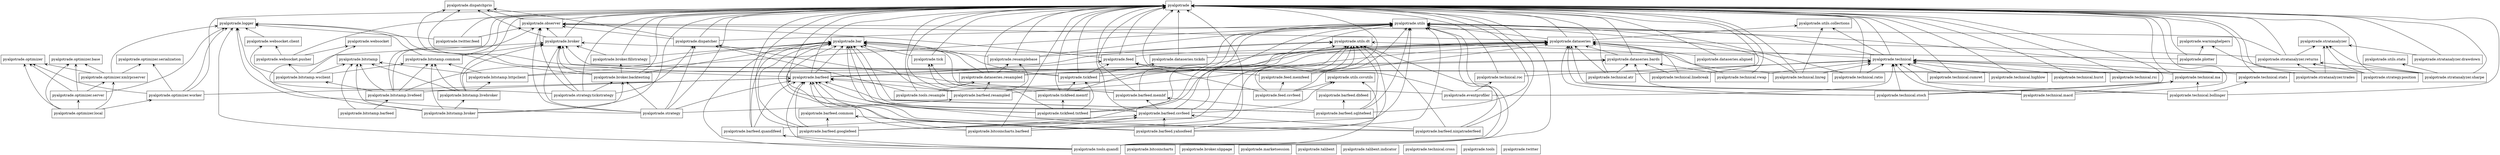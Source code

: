 digraph "packages" {
charset="utf-8"
rankdir=BT
"0" [label="pyalgotrade", shape="box"];
"1" [label="pyalgotrade.bar", shape="box"];
"2" [label="pyalgotrade.barfeed", shape="box"];
"3" [label="pyalgotrade.barfeed.common", shape="box"];
"4" [label="pyalgotrade.barfeed.csvfeed", shape="box"];
"5" [label="pyalgotrade.barfeed.dbfeed", shape="box"];
"6" [label="pyalgotrade.barfeed.googlefeed", shape="box"];
"7" [label="pyalgotrade.barfeed.membf", shape="box"];
"8" [label="pyalgotrade.barfeed.ninjatraderfeed", shape="box"];
"9" [label="pyalgotrade.barfeed.quandlfeed", shape="box"];
"10" [label="pyalgotrade.barfeed.resampled", shape="box"];
"11" [label="pyalgotrade.barfeed.sqlitefeed", shape="box"];
"12" [label="pyalgotrade.barfeed.yahoofeed", shape="box"];
"13" [label="pyalgotrade.bitcoincharts", shape="box"];
"14" [label="pyalgotrade.bitcoincharts.barfeed", shape="box"];
"15" [label="pyalgotrade.bitstamp", shape="box"];
"16" [label="pyalgotrade.bitstamp.barfeed", shape="box"];
"17" [label="pyalgotrade.bitstamp.broker", shape="box"];
"18" [label="pyalgotrade.bitstamp.common", shape="box"];
"19" [label="pyalgotrade.bitstamp.httpclient", shape="box"];
"20" [label="pyalgotrade.bitstamp.livebroker", shape="box"];
"21" [label="pyalgotrade.bitstamp.livefeed", shape="box"];
"22" [label="pyalgotrade.bitstamp.wsclient", shape="box"];
"23" [label="pyalgotrade.broker", shape="box"];
"24" [label="pyalgotrade.broker.backtesting", shape="box"];
"25" [label="pyalgotrade.broker.fillstrategy", shape="box"];
"26" [label="pyalgotrade.broker.slippage", shape="box"];
"27" [label="pyalgotrade.dataseries", shape="box"];
"28" [label="pyalgotrade.dataseries.aligned", shape="box"];
"29" [label="pyalgotrade.dataseries.bards", shape="box"];
"30" [label="pyalgotrade.dataseries.resampled", shape="box"];
"31" [label="pyalgotrade.dataseries.tickds", shape="box"];
"32" [label="pyalgotrade.dispatcher", shape="box"];
"33" [label="pyalgotrade.dispatchprio", shape="box"];
"34" [label="pyalgotrade.eventprofiler", shape="box"];
"35" [label="pyalgotrade.feed", shape="box"];
"36" [label="pyalgotrade.feed.csvfeed", shape="box"];
"37" [label="pyalgotrade.feed.memfeed", shape="box"];
"38" [label="pyalgotrade.logger", shape="box"];
"39" [label="pyalgotrade.marketsession", shape="box"];
"40" [label="pyalgotrade.observer", shape="box"];
"41" [label="pyalgotrade.optimizer", shape="box"];
"42" [label="pyalgotrade.optimizer.base", shape="box"];
"43" [label="pyalgotrade.optimizer.local", shape="box"];
"44" [label="pyalgotrade.optimizer.serialization", shape="box"];
"45" [label="pyalgotrade.optimizer.server", shape="box"];
"46" [label="pyalgotrade.optimizer.worker", shape="box"];
"47" [label="pyalgotrade.optimizer.xmlrpcserver", shape="box"];
"48" [label="pyalgotrade.plotter", shape="box"];
"49" [label="pyalgotrade.resamplebase", shape="box"];
"50" [label="pyalgotrade.stratanalyzer", shape="box"];
"51" [label="pyalgotrade.stratanalyzer.drawdown", shape="box"];
"52" [label="pyalgotrade.stratanalyzer.returns", shape="box"];
"53" [label="pyalgotrade.stratanalyzer.sharpe", shape="box"];
"54" [label="pyalgotrade.stratanalyzer.trades", shape="box"];
"55" [label="pyalgotrade.strategy", shape="box"];
"56" [label="pyalgotrade.strategy.position", shape="box"];
"57" [label="pyalgotrade.strategy.tickstrategy", shape="box"];
"58" [label="pyalgotrade.talibext", shape="box"];
"59" [label="pyalgotrade.talibext.indicator", shape="box"];
"60" [label="pyalgotrade.technical", shape="box"];
"61" [label="pyalgotrade.technical.atr", shape="box"];
"62" [label="pyalgotrade.technical.bollinger", shape="box"];
"63" [label="pyalgotrade.technical.cross", shape="box"];
"64" [label="pyalgotrade.technical.cumret", shape="box"];
"65" [label="pyalgotrade.technical.highlow", shape="box"];
"66" [label="pyalgotrade.technical.hurst", shape="box"];
"67" [label="pyalgotrade.technical.linebreak", shape="box"];
"68" [label="pyalgotrade.technical.linreg", shape="box"];
"69" [label="pyalgotrade.technical.ma", shape="box"];
"70" [label="pyalgotrade.technical.macd", shape="box"];
"71" [label="pyalgotrade.technical.ratio", shape="box"];
"72" [label="pyalgotrade.technical.roc", shape="box"];
"73" [label="pyalgotrade.technical.rsi", shape="box"];
"74" [label="pyalgotrade.technical.stats", shape="box"];
"75" [label="pyalgotrade.technical.stoch", shape="box"];
"76" [label="pyalgotrade.technical.vwap", shape="box"];
"77" [label="pyalgotrade.tick", shape="box"];
"78" [label="pyalgotrade.tickfeed", shape="box"];
"79" [label="pyalgotrade.tickfeed.memtf", shape="box"];
"80" [label="pyalgotrade.tickfeed.txtfeed", shape="box"];
"81" [label="pyalgotrade.tools", shape="box"];
"82" [label="pyalgotrade.tools.quandl", shape="box"];
"83" [label="pyalgotrade.tools.resample", shape="box"];
"84" [label="pyalgotrade.twitter", shape="box"];
"85" [label="pyalgotrade.twitter.feed", shape="box"];
"86" [label="pyalgotrade.utils", shape="box"];
"87" [label="pyalgotrade.utils.collections", shape="box"];
"88" [label="pyalgotrade.utils.csvutils", shape="box"];
"89" [label="pyalgotrade.utils.dt", shape="box"];
"90" [label="pyalgotrade.utils.stats", shape="box"];
"91" [label="pyalgotrade.warninghelpers", shape="box"];
"92" [label="pyalgotrade.websocket", shape="box"];
"93" [label="pyalgotrade.websocket.client", shape="box"];
"94" [label="pyalgotrade.websocket.pusher", shape="box"];
"2" -> "0" [arrowhead="open", arrowtail="none"];
"2" -> "1" [arrowhead="open", arrowtail="none"];
"2" -> "27" [arrowhead="open", arrowtail="none"];
"2" -> "29" [arrowhead="open", arrowtail="none"];
"2" -> "33" [arrowhead="open", arrowtail="none"];
"2" -> "35" [arrowhead="open", arrowtail="none"];
"4" -> "0" [arrowhead="open", arrowtail="none"];
"4" -> "1" [arrowhead="open", arrowtail="none"];
"4" -> "2" [arrowhead="open", arrowtail="none"];
"4" -> "7" [arrowhead="open", arrowtail="none"];
"4" -> "86" [arrowhead="open", arrowtail="none"];
"4" -> "88" [arrowhead="open", arrowtail="none"];
"4" -> "89" [arrowhead="open", arrowtail="none"];
"6" -> "0" [arrowhead="open", arrowtail="none"];
"6" -> "1" [arrowhead="open", arrowtail="none"];
"6" -> "2" [arrowhead="open", arrowtail="none"];
"6" -> "3" [arrowhead="open", arrowtail="none"];
"6" -> "4" [arrowhead="open", arrowtail="none"];
"6" -> "86" [arrowhead="open", arrowtail="none"];
"6" -> "89" [arrowhead="open", arrowtail="none"];
"7" -> "0" [arrowhead="open", arrowtail="none"];
"7" -> "1" [arrowhead="open", arrowtail="none"];
"7" -> "2" [arrowhead="open", arrowtail="none"];
"7" -> "86" [arrowhead="open", arrowtail="none"];
"8" -> "0" [arrowhead="open", arrowtail="none"];
"8" -> "1" [arrowhead="open", arrowtail="none"];
"8" -> "2" [arrowhead="open", arrowtail="none"];
"8" -> "4" [arrowhead="open", arrowtail="none"];
"8" -> "86" [arrowhead="open", arrowtail="none"];
"8" -> "89" [arrowhead="open", arrowtail="none"];
"9" -> "0" [arrowhead="open", arrowtail="none"];
"9" -> "1" [arrowhead="open", arrowtail="none"];
"9" -> "2" [arrowhead="open", arrowtail="none"];
"9" -> "4" [arrowhead="open", arrowtail="none"];
"10" -> "0" [arrowhead="open", arrowtail="none"];
"10" -> "1" [arrowhead="open", arrowtail="none"];
"10" -> "2" [arrowhead="open", arrowtail="none"];
"10" -> "27" [arrowhead="open", arrowtail="none"];
"10" -> "30" [arrowhead="open", arrowtail="none"];
"10" -> "49" [arrowhead="open", arrowtail="none"];
"11" -> "0" [arrowhead="open", arrowtail="none"];
"11" -> "1" [arrowhead="open", arrowtail="none"];
"11" -> "2" [arrowhead="open", arrowtail="none"];
"11" -> "5" [arrowhead="open", arrowtail="none"];
"11" -> "7" [arrowhead="open", arrowtail="none"];
"11" -> "86" [arrowhead="open", arrowtail="none"];
"11" -> "89" [arrowhead="open", arrowtail="none"];
"12" -> "0" [arrowhead="open", arrowtail="none"];
"12" -> "1" [arrowhead="open", arrowtail="none"];
"12" -> "2" [arrowhead="open", arrowtail="none"];
"12" -> "3" [arrowhead="open", arrowtail="none"];
"12" -> "4" [arrowhead="open", arrowtail="none"];
"12" -> "86" [arrowhead="open", arrowtail="none"];
"12" -> "89" [arrowhead="open", arrowtail="none"];
"14" -> "0" [arrowhead="open", arrowtail="none"];
"14" -> "1" [arrowhead="open", arrowtail="none"];
"14" -> "2" [arrowhead="open", arrowtail="none"];
"14" -> "4" [arrowhead="open", arrowtail="none"];
"14" -> "86" [arrowhead="open", arrowtail="none"];
"14" -> "89" [arrowhead="open", arrowtail="none"];
"16" -> "15" [arrowhead="open", arrowtail="none"];
"16" -> "21" [arrowhead="open", arrowtail="none"];
"17" -> "0" [arrowhead="open", arrowtail="none"];
"17" -> "15" [arrowhead="open", arrowtail="none"];
"17" -> "18" [arrowhead="open", arrowtail="none"];
"17" -> "20" [arrowhead="open", arrowtail="none"];
"17" -> "23" [arrowhead="open", arrowtail="none"];
"17" -> "24" [arrowhead="open", arrowtail="none"];
"18" -> "0" [arrowhead="open", arrowtail="none"];
"18" -> "23" [arrowhead="open", arrowtail="none"];
"18" -> "38" [arrowhead="open", arrowtail="none"];
"19" -> "15" [arrowhead="open", arrowtail="none"];
"19" -> "18" [arrowhead="open", arrowtail="none"];
"19" -> "86" [arrowhead="open", arrowtail="none"];
"19" -> "89" [arrowhead="open", arrowtail="none"];
"20" -> "0" [arrowhead="open", arrowtail="none"];
"20" -> "15" [arrowhead="open", arrowtail="none"];
"20" -> "18" [arrowhead="open", arrowtail="none"];
"20" -> "19" [arrowhead="open", arrowtail="none"];
"20" -> "23" [arrowhead="open", arrowtail="none"];
"21" -> "0" [arrowhead="open", arrowtail="none"];
"21" -> "1" [arrowhead="open", arrowtail="none"];
"21" -> "2" [arrowhead="open", arrowtail="none"];
"21" -> "15" [arrowhead="open", arrowtail="none"];
"21" -> "18" [arrowhead="open", arrowtail="none"];
"21" -> "22" [arrowhead="open", arrowtail="none"];
"21" -> "40" [arrowhead="open", arrowtail="none"];
"22" -> "15" [arrowhead="open", arrowtail="none"];
"22" -> "18" [arrowhead="open", arrowtail="none"];
"22" -> "92" [arrowhead="open", arrowtail="none"];
"22" -> "93" [arrowhead="open", arrowtail="none"];
"22" -> "94" [arrowhead="open", arrowtail="none"];
"23" -> "0" [arrowhead="open", arrowtail="none"];
"23" -> "33" [arrowhead="open", arrowtail="none"];
"23" -> "40" [arrowhead="open", arrowtail="none"];
"24" -> "0" [arrowhead="open", arrowtail="none"];
"24" -> "1" [arrowhead="open", arrowtail="none"];
"24" -> "23" [arrowhead="open", arrowtail="none"];
"24" -> "25" [arrowhead="open", arrowtail="none"];
"24" -> "38" [arrowhead="open", arrowtail="none"];
"25" -> "0" [arrowhead="open", arrowtail="none"];
"25" -> "1" [arrowhead="open", arrowtail="none"];
"25" -> "23" [arrowhead="open", arrowtail="none"];
"27" -> "0" [arrowhead="open", arrowtail="none"];
"27" -> "40" [arrowhead="open", arrowtail="none"];
"27" -> "86" [arrowhead="open", arrowtail="none"];
"27" -> "87" [arrowhead="open", arrowtail="none"];
"28" -> "0" [arrowhead="open", arrowtail="none"];
"28" -> "27" [arrowhead="open", arrowtail="none"];
"29" -> "0" [arrowhead="open", arrowtail="none"];
"29" -> "27" [arrowhead="open", arrowtail="none"];
"30" -> "0" [arrowhead="open", arrowtail="none"];
"30" -> "1" [arrowhead="open", arrowtail="none"];
"30" -> "27" [arrowhead="open", arrowtail="none"];
"30" -> "29" [arrowhead="open", arrowtail="none"];
"30" -> "49" [arrowhead="open", arrowtail="none"];
"31" -> "0" [arrowhead="open", arrowtail="none"];
"31" -> "27" [arrowhead="open", arrowtail="none"];
"32" -> "0" [arrowhead="open", arrowtail="none"];
"32" -> "33" [arrowhead="open", arrowtail="none"];
"32" -> "40" [arrowhead="open", arrowtail="none"];
"32" -> "86" [arrowhead="open", arrowtail="none"];
"34" -> "0" [arrowhead="open", arrowtail="none"];
"34" -> "32" [arrowhead="open", arrowtail="none"];
"34" -> "60" [arrowhead="open", arrowtail="none"];
"34" -> "72" [arrowhead="open", arrowtail="none"];
"35" -> "0" [arrowhead="open", arrowtail="none"];
"35" -> "27" [arrowhead="open", arrowtail="none"];
"35" -> "40" [arrowhead="open", arrowtail="none"];
"36" -> "35" [arrowhead="open", arrowtail="none"];
"36" -> "37" [arrowhead="open", arrowtail="none"];
"36" -> "86" [arrowhead="open", arrowtail="none"];
"36" -> "88" [arrowhead="open", arrowtail="none"];
"36" -> "89" [arrowhead="open", arrowtail="none"];
"37" -> "0" [arrowhead="open", arrowtail="none"];
"37" -> "27" [arrowhead="open", arrowtail="none"];
"37" -> "35" [arrowhead="open", arrowtail="none"];
"40" -> "0" [arrowhead="open", arrowtail="none"];
"40" -> "33" [arrowhead="open", arrowtail="none"];
"43" -> "41" [arrowhead="open", arrowtail="none"];
"43" -> "42" [arrowhead="open", arrowtail="none"];
"43" -> "45" [arrowhead="open", arrowtail="none"];
"43" -> "46" [arrowhead="open", arrowtail="none"];
"43" -> "47" [arrowhead="open", arrowtail="none"];
"45" -> "38" [arrowhead="open", arrowtail="none"];
"45" -> "41" [arrowhead="open", arrowtail="none"];
"45" -> "42" [arrowhead="open", arrowtail="none"];
"45" -> "47" [arrowhead="open", arrowtail="none"];
"46" -> "0" [arrowhead="open", arrowtail="none"];
"46" -> "2" [arrowhead="open", arrowtail="none"];
"46" -> "38" [arrowhead="open", arrowtail="none"];
"46" -> "41" [arrowhead="open", arrowtail="none"];
"46" -> "44" [arrowhead="open", arrowtail="none"];
"47" -> "38" [arrowhead="open", arrowtail="none"];
"47" -> "41" [arrowhead="open", arrowtail="none"];
"47" -> "42" [arrowhead="open", arrowtail="none"];
"47" -> "44" [arrowhead="open", arrowtail="none"];
"48" -> "0" [arrowhead="open", arrowtail="none"];
"48" -> "23" [arrowhead="open", arrowtail="none"];
"48" -> "91" [arrowhead="open", arrowtail="none"];
"49" -> "0" [arrowhead="open", arrowtail="none"];
"49" -> "1" [arrowhead="open", arrowtail="none"];
"49" -> "86" [arrowhead="open", arrowtail="none"];
"49" -> "89" [arrowhead="open", arrowtail="none"];
"51" -> "0" [arrowhead="open", arrowtail="none"];
"51" -> "50" [arrowhead="open", arrowtail="none"];
"52" -> "0" [arrowhead="open", arrowtail="none"];
"52" -> "27" [arrowhead="open", arrowtail="none"];
"52" -> "40" [arrowhead="open", arrowtail="none"];
"52" -> "50" [arrowhead="open", arrowtail="none"];
"53" -> "0" [arrowhead="open", arrowtail="none"];
"53" -> "50" [arrowhead="open", arrowtail="none"];
"53" -> "52" [arrowhead="open", arrowtail="none"];
"53" -> "86" [arrowhead="open", arrowtail="none"];
"53" -> "90" [arrowhead="open", arrowtail="none"];
"54" -> "0" [arrowhead="open", arrowtail="none"];
"54" -> "23" [arrowhead="open", arrowtail="none"];
"54" -> "50" [arrowhead="open", arrowtail="none"];
"54" -> "52" [arrowhead="open", arrowtail="none"];
"55" -> "0" [arrowhead="open", arrowtail="none"];
"55" -> "2" [arrowhead="open", arrowtail="none"];
"55" -> "10" [arrowhead="open", arrowtail="none"];
"55" -> "23" [arrowhead="open", arrowtail="none"];
"55" -> "24" [arrowhead="open", arrowtail="none"];
"55" -> "32" [arrowhead="open", arrowtail="none"];
"55" -> "38" [arrowhead="open", arrowtail="none"];
"55" -> "40" [arrowhead="open", arrowtail="none"];
"56" -> "0" [arrowhead="open", arrowtail="none"];
"56" -> "23" [arrowhead="open", arrowtail="none"];
"56" -> "50" [arrowhead="open", arrowtail="none"];
"56" -> "52" [arrowhead="open", arrowtail="none"];
"56" -> "91" [arrowhead="open", arrowtail="none"];
"57" -> "0" [arrowhead="open", arrowtail="none"];
"57" -> "23" [arrowhead="open", arrowtail="none"];
"57" -> "24" [arrowhead="open", arrowtail="none"];
"57" -> "32" [arrowhead="open", arrowtail="none"];
"57" -> "38" [arrowhead="open", arrowtail="none"];
"57" -> "40" [arrowhead="open", arrowtail="none"];
"60" -> "0" [arrowhead="open", arrowtail="none"];
"60" -> "27" [arrowhead="open", arrowtail="none"];
"60" -> "86" [arrowhead="open", arrowtail="none"];
"60" -> "87" [arrowhead="open", arrowtail="none"];
"61" -> "0" [arrowhead="open", arrowtail="none"];
"61" -> "27" [arrowhead="open", arrowtail="none"];
"61" -> "29" [arrowhead="open", arrowtail="none"];
"61" -> "60" [arrowhead="open", arrowtail="none"];
"62" -> "0" [arrowhead="open", arrowtail="none"];
"62" -> "27" [arrowhead="open", arrowtail="none"];
"62" -> "60" [arrowhead="open", arrowtail="none"];
"62" -> "69" [arrowhead="open", arrowtail="none"];
"62" -> "74" [arrowhead="open", arrowtail="none"];
"64" -> "0" [arrowhead="open", arrowtail="none"];
"64" -> "60" [arrowhead="open", arrowtail="none"];
"65" -> "0" [arrowhead="open", arrowtail="none"];
"65" -> "60" [arrowhead="open", arrowtail="none"];
"66" -> "0" [arrowhead="open", arrowtail="none"];
"66" -> "60" [arrowhead="open", arrowtail="none"];
"67" -> "0" [arrowhead="open", arrowtail="none"];
"67" -> "27" [arrowhead="open", arrowtail="none"];
"67" -> "29" [arrowhead="open", arrowtail="none"];
"68" -> "0" [arrowhead="open", arrowtail="none"];
"68" -> "60" [arrowhead="open", arrowtail="none"];
"68" -> "86" [arrowhead="open", arrowtail="none"];
"68" -> "87" [arrowhead="open", arrowtail="none"];
"68" -> "89" [arrowhead="open", arrowtail="none"];
"69" -> "0" [arrowhead="open", arrowtail="none"];
"69" -> "60" [arrowhead="open", arrowtail="none"];
"70" -> "0" [arrowhead="open", arrowtail="none"];
"70" -> "27" [arrowhead="open", arrowtail="none"];
"70" -> "60" [arrowhead="open", arrowtail="none"];
"70" -> "69" [arrowhead="open", arrowtail="none"];
"71" -> "0" [arrowhead="open", arrowtail="none"];
"71" -> "60" [arrowhead="open", arrowtail="none"];
"71" -> "86" [arrowhead="open", arrowtail="none"];
"72" -> "0" [arrowhead="open", arrowtail="none"];
"72" -> "60" [arrowhead="open", arrowtail="none"];
"73" -> "0" [arrowhead="open", arrowtail="none"];
"73" -> "60" [arrowhead="open", arrowtail="none"];
"74" -> "0" [arrowhead="open", arrowtail="none"];
"74" -> "60" [arrowhead="open", arrowtail="none"];
"75" -> "0" [arrowhead="open", arrowtail="none"];
"75" -> "27" [arrowhead="open", arrowtail="none"];
"75" -> "29" [arrowhead="open", arrowtail="none"];
"75" -> "60" [arrowhead="open", arrowtail="none"];
"75" -> "69" [arrowhead="open", arrowtail="none"];
"76" -> "0" [arrowhead="open", arrowtail="none"];
"76" -> "27" [arrowhead="open", arrowtail="none"];
"76" -> "29" [arrowhead="open", arrowtail="none"];
"76" -> "60" [arrowhead="open", arrowtail="none"];
"77" -> "0" [arrowhead="open", arrowtail="none"];
"77" -> "1" [arrowhead="open", arrowtail="none"];
"78" -> "0" [arrowhead="open", arrowtail="none"];
"78" -> "1" [arrowhead="open", arrowtail="none"];
"78" -> "27" [arrowhead="open", arrowtail="none"];
"78" -> "31" [arrowhead="open", arrowtail="none"];
"78" -> "33" [arrowhead="open", arrowtail="none"];
"78" -> "35" [arrowhead="open", arrowtail="none"];
"79" -> "0" [arrowhead="open", arrowtail="none"];
"79" -> "77" [arrowhead="open", arrowtail="none"];
"79" -> "78" [arrowhead="open", arrowtail="none"];
"79" -> "86" [arrowhead="open", arrowtail="none"];
"80" -> "0" [arrowhead="open", arrowtail="none"];
"80" -> "1" [arrowhead="open", arrowtail="none"];
"80" -> "77" [arrowhead="open", arrowtail="none"];
"80" -> "78" [arrowhead="open", arrowtail="none"];
"80" -> "79" [arrowhead="open", arrowtail="none"];
"80" -> "86" [arrowhead="open", arrowtail="none"];
"80" -> "89" [arrowhead="open", arrowtail="none"];
"82" -> "0" [arrowhead="open", arrowtail="none"];
"82" -> "1" [arrowhead="open", arrowtail="none"];
"82" -> "2" [arrowhead="open", arrowtail="none"];
"82" -> "9" [arrowhead="open", arrowtail="none"];
"82" -> "38" [arrowhead="open", arrowtail="none"];
"82" -> "86" [arrowhead="open", arrowtail="none"];
"82" -> "88" [arrowhead="open", arrowtail="none"];
"82" -> "89" [arrowhead="open", arrowtail="none"];
"83" -> "0" [arrowhead="open", arrowtail="none"];
"83" -> "27" [arrowhead="open", arrowtail="none"];
"83" -> "30" [arrowhead="open", arrowtail="none"];
"83" -> "32" [arrowhead="open", arrowtail="none"];
"85" -> "0" [arrowhead="open", arrowtail="none"];
"85" -> "38" [arrowhead="open", arrowtail="none"];
"85" -> "40" [arrowhead="open", arrowtail="none"];
"93" -> "38" [arrowhead="open", arrowtail="none"];
"94" -> "0" [arrowhead="open", arrowtail="none"];
"94" -> "92" [arrowhead="open", arrowtail="none"];
"94" -> "93" [arrowhead="open", arrowtail="none"];
}
